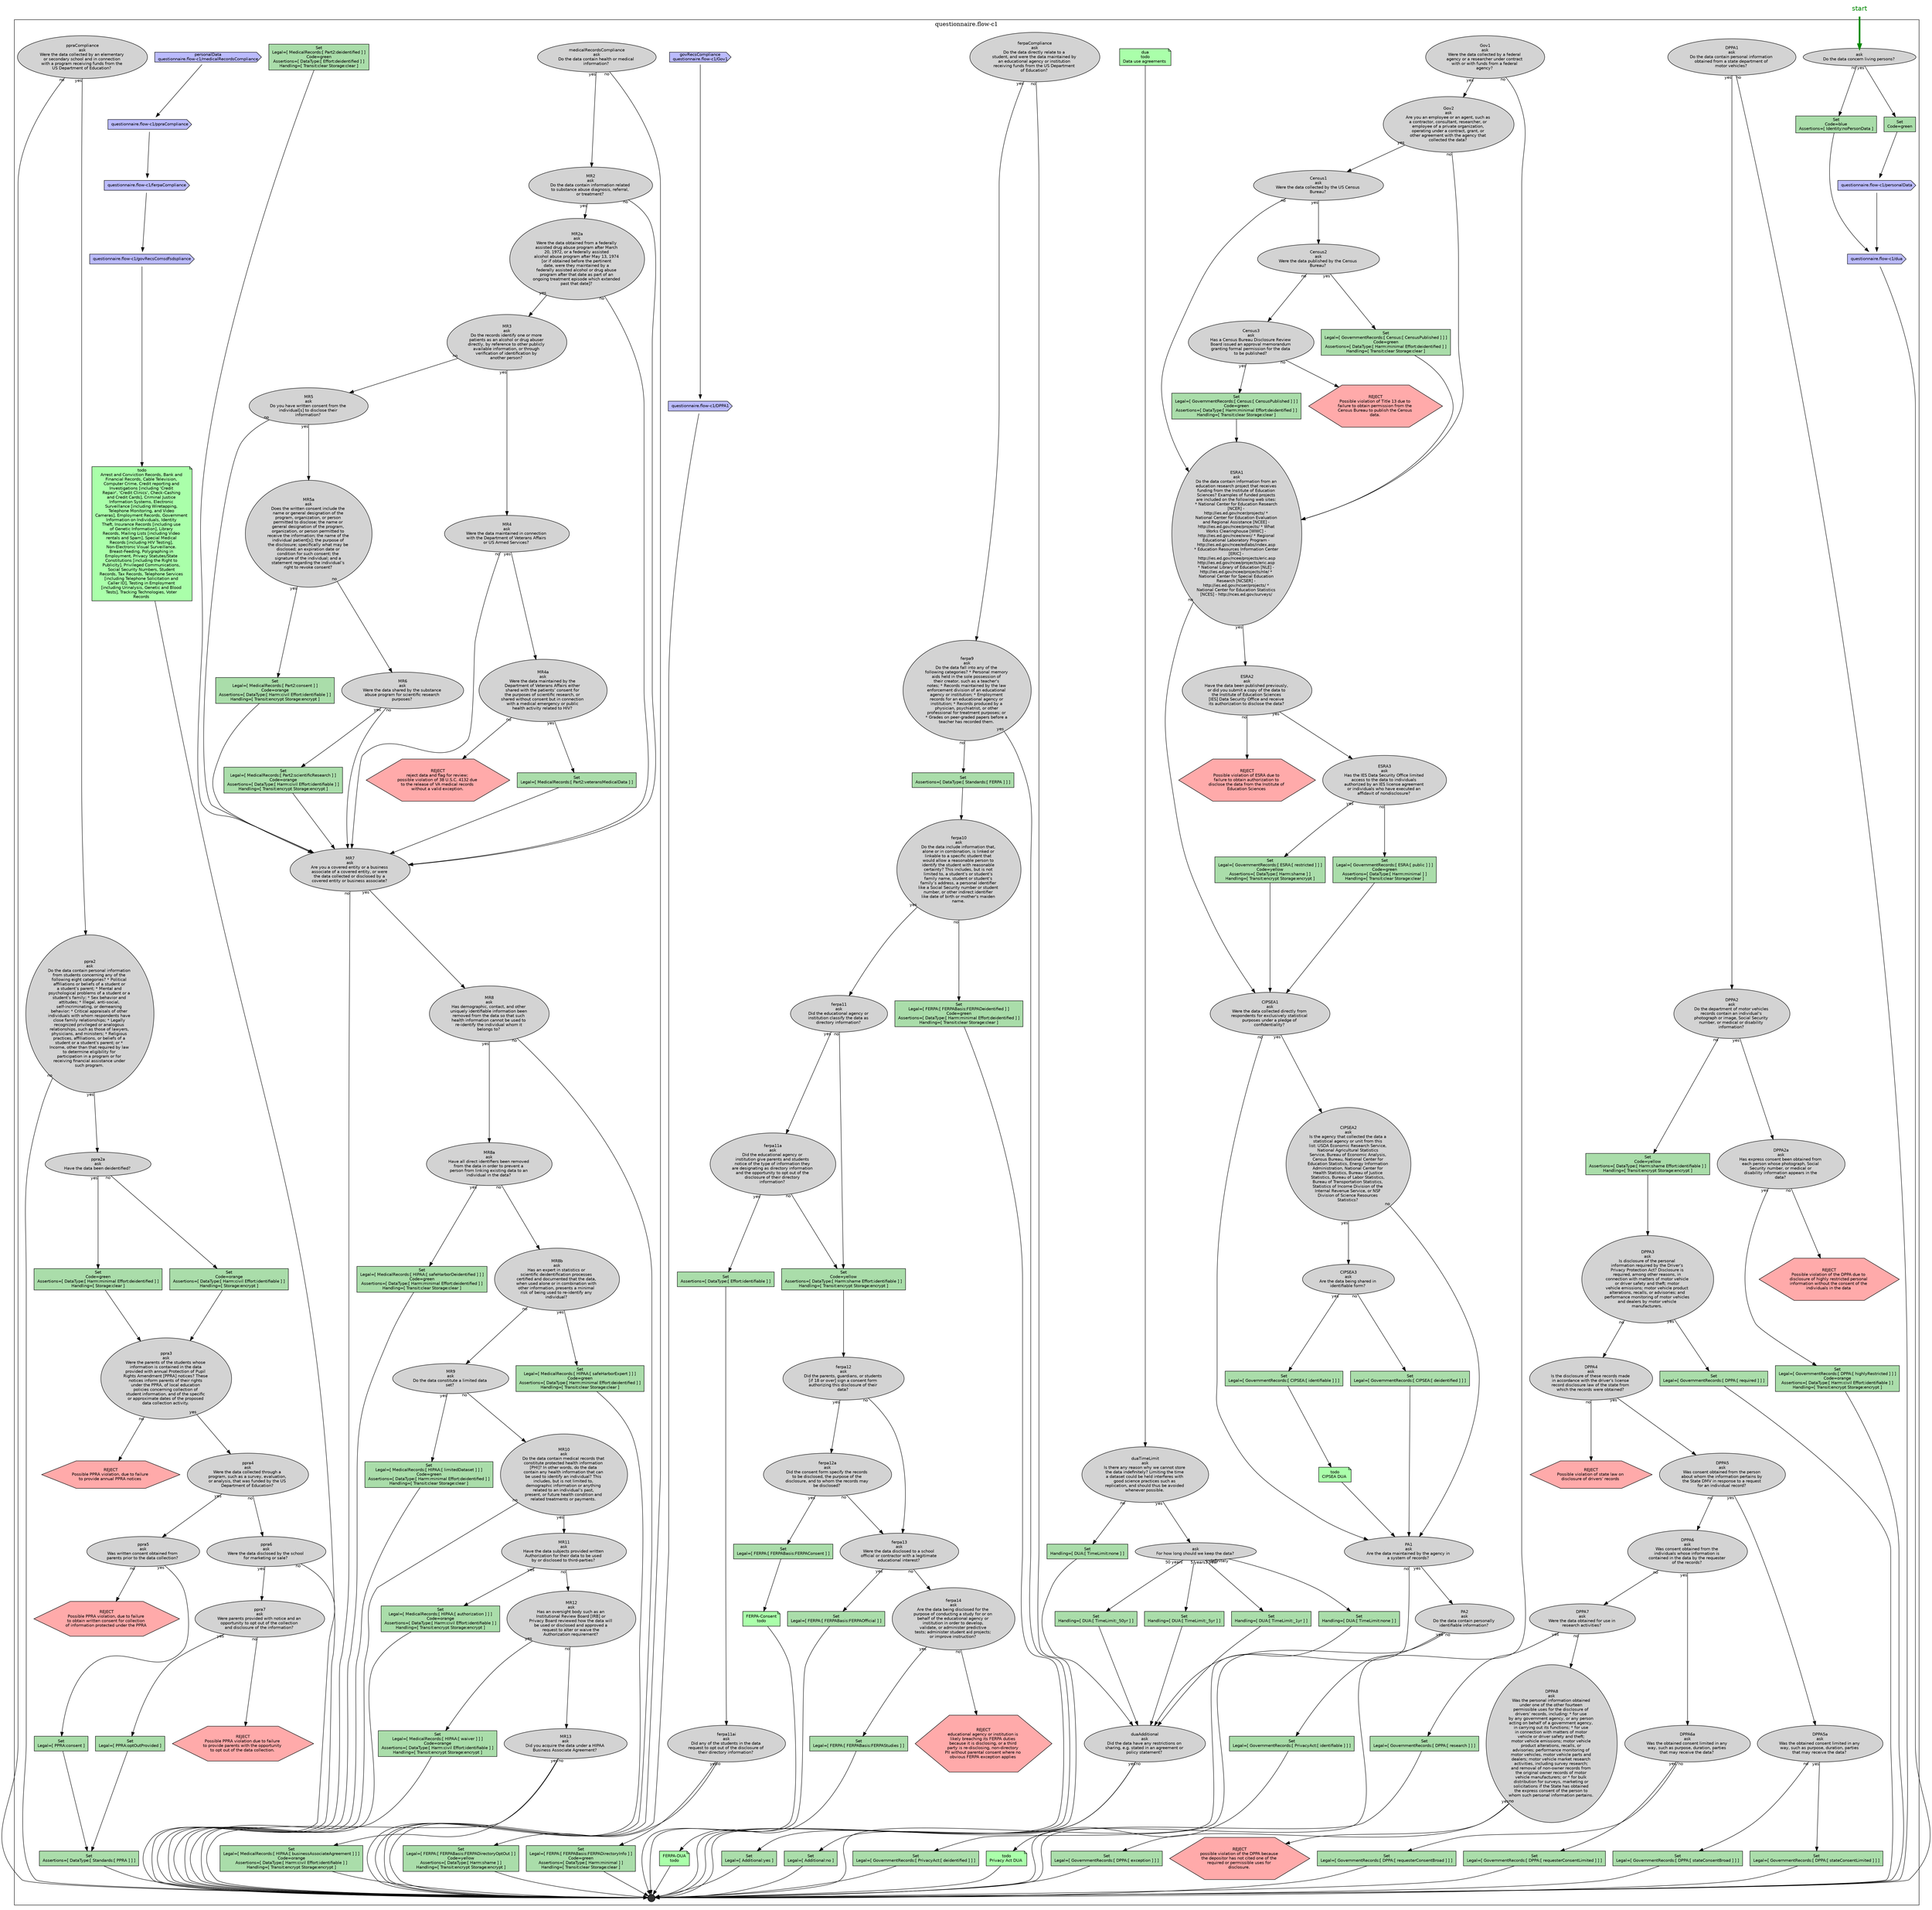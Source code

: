 digraph ChartSet {
edge [fontname="Helvetica" fontsize="10"]
node [fillcolor="lightgray" style="filled" fontname="Helvetica" fontsize="10"]
start[ fillcolor="transparent" shape="none" fontcolor="#008800" fontsize="16" ]
subgraph cluster_questionnaire_flow_c1 {
label="questionnaire.flow-c1"
questionnaire_flow_c1_HSH__DLR_1[ shape="oval" label="ask\nDo the data concern living persons? " ]
questionnaire_flow_c1_HSH__DLR_10[ fillcolor="#BBBBFF" shape="cds" label="questionnaire.flow-c1/ppraCompliance" ]
questionnaire_flow_c1_HSH__DLR_104[ fillcolor="#AADDAA" shape="rect" label="Set\nLegal=[ PPRA:consent ]\n" ]
questionnaire_flow_c1_HSH__DLR_106[ fillcolor="#FFAAAA" shape="hexagon" label="REJECT\nPossible PPRA violation, due to failure \nto obtain written consent for collection \nof information protected under the PPRA " ]
questionnaire_flow_c1_HSH__DLR_11[ fillcolor="#BBBBFF" shape="cds" label="questionnaire.flow-c1/ferpaCompliance" ]
questionnaire_flow_c1_HSH__DLR_113[ fillcolor="#AADDAA" shape="rect" label="Set\nLegal=[ PPRA:optOutProvided ]\n" ]
questionnaire_flow_c1_HSH__DLR_115[ fillcolor="#FFAAAA" shape="hexagon" label="REJECT\nPossible PPRA violation due to failure \nto provide parents with the opportunity \nto opt out of the data collection. " ]
questionnaire_flow_c1_HSH__DLR_116[ fillcolor="#AADDAA" shape="rect" label="Set\nAssertions=[ DataType:[ Standards:[ PPRA ] ] ]\n" ]
questionnaire_flow_c1_HSH__DLR_12[ fillcolor="#BBBBFF" shape="cds" label="questionnaire.flow-c1/govRecsComsdfsdspliance" ]
questionnaire_flow_c1_HSH__DLR_126[ fillcolor="#AADDAA" shape="rect" label="Set\nAssertions=[ DataType:[ Standards:[ FERPA ] ] ]\n" ]
questionnaire_flow_c1_HSH__DLR_129[ fillcolor="#AADDAA" shape="rect" label="Set\nLegal=[ FERPA:[ FERPABasis:FERPADeidentified ] ]\nCode=green\nAssertions=[ DataType:[ Harm:minimal Effort:deidentified ] ]\nHandling=[ Transit:clear Storage:clear ]\n" ]
questionnaire_flow_c1_HSH__DLR_13[ fillcolor="#AAFFAA" shape="note" label="todo\nArrest and Conviction Records, Bank and \nFinancial Records, Cable Television, \nComputer Crime, Credit reporting and \nInvestigations [including 'Credit \nRepair', 'Credit Clinics', Check-Cashing \nand Credit Cards], Criminal Justice \nInformation Systems, Electronic \nSurveillance [including Wiretapping, \nTelephone Monitoring, and Video \nCameras], Employment Records, Government \nInformation on Individuals, Identity \nTheft, Insurance Records [including use \nof Genetic Information], Library \nRecords, Mailing Lists [including Video \nrentals and Spam], Special Medical \nRecords [including HIV Testing], \nNon-Electronic Visual Surveillance. \nBreast-Feeding, Polygraphing in \nEmployment, Privacy Statutes/State \nConstitutions [including the Right to \nPublicity], Privileged Communications, \nSocial Security Numbers, Student \nRecords, Tax Records, Telephone Services \n[including Telephone Solicitation and \nCaller ID], Testing in Employment \n[including Urinalysis, Genetic and Blood \nTests], Tracking Technologies, Voter \nRecords " ]
questionnaire_flow_c1_HSH__DLR_135[ fillcolor="#AADDAA" shape="rect" label="Set\nAssertions=[ DataType:[ Effort:identifiable ] ]\n" ]
questionnaire_flow_c1_HSH__DLR_138[ fillcolor="#AADDAA" shape="rect" label="Set\nLegal=[ FERPA:[ FERPABasis:FERPADirectoryOptOut ] ]\nCode=yellow\nAssertions=[ DataType:[ Harm:shame ] ]\nHandling=[ Transit:encrypt Storage:encrypt ]\n" ]
questionnaire_flow_c1_HSH__DLR_140[ fillcolor="#AADDAA" shape="rect" label="Set\nLegal=[ FERPA:[ FERPABasis:FERPADirectoryInfo ] ]\nCode=green\nAssertions=[ DataType:[ Harm:minimal ] ]\nHandling=[ Transit:clear Storage:clear ]\n" ]
questionnaire_flow_c1_HSH__DLR_143[ fillcolor="#AADDAA" shape="rect" label="Set\nCode=yellow\nAssertions=[ DataType:[ Harm:shame Effort:identifiable ] ]\nHandling=[ Transit:encrypt Storage:encrypt ]\n" ]
questionnaire_flow_c1_HSH__DLR_148[ fillcolor="#AADDAA" shape="rect" label="Set\nLegal=[ FERPA:[ FERPABasis:FERPAConsent ] ]\n" ]
questionnaire_flow_c1_HSH__DLR_152[ fillcolor="#AADDAA" shape="rect" label="Set\nLegal=[ FERPA:[ FERPABasis:FERPAOfficial ] ]\n" ]
questionnaire_flow_c1_HSH__DLR_158[ fillcolor="#AADDAA" shape="rect" label="Set\nLegal=[ FERPA:[ FERPABasis:FERPAStudies ] ]\n" ]
questionnaire_flow_c1_HSH__DLR_160[ fillcolor="#FFAAAA" shape="hexagon" label="REJECT\neducational agency or institution is \nlikely breaching its FERPA duties \nbecause it is disclosing, or a third \nparty is re-disclosing, non-directory \nPII without parental consent where no \nobvious FERPA exception applies " ]
questionnaire_flow_c1_HSH__DLR_162[ fillcolor="#BBBBFF" shape="cds" label="questionnaire.flow-c1/DPPA1" ]
questionnaire_flow_c1_HSH__DLR_172[ fillcolor="#AADDAA" shape="rect" label="Set\nLegal=[ GovernmentRecords:[ Census:[ CensusPublished ] ] ]\nCode=green\nAssertions=[ DataType:[ Harm:minimal Effort:deidentified ] ]\nHandling=[ Transit:clear Storage:clear ]\n" ]
questionnaire_flow_c1_HSH__DLR_176[ fillcolor="#AADDAA" shape="rect" label="Set\nLegal=[ GovernmentRecords:[ Census:[ CensusPublished ] ] ]\nCode=green\nAssertions=[ DataType:[ Harm:minimal Effort:deidentified ] ]\nHandling=[ Transit:clear Storage:clear ]\n" ]
questionnaire_flow_c1_HSH__DLR_178[ fillcolor="#FFAAAA" shape="hexagon" label="REJECT\nPossible violation of Title 13 due to \nfailure to obtain permission from the \nCensus Bureau to publish the Census \ndata. " ]
questionnaire_flow_c1_HSH__DLR_183[ fillcolor="#FFAAAA" shape="hexagon" label="REJECT\nPossible violation of ESRA due to \nfailure to obtain authorization to \ndisclose the data from the Institute of \nEducation Sciences " ]
questionnaire_flow_c1_HSH__DLR_187[ fillcolor="#AADDAA" shape="rect" label="Set\nLegal=[ GovernmentRecords:[ ESRA:[ restricted ] ] ]\nCode=yellow\nAssertions=[ DataType:[ Harm:shame ] ]\nHandling=[ Transit:encrypt Storage:encrypt ]\n" ]
questionnaire_flow_c1_HSH__DLR_189[ fillcolor="#AADDAA" shape="rect" label="Set\nLegal=[ GovernmentRecords:[ ESRA:[ public ] ] ]\nCode=green\nAssertions=[ DataType:[ Harm:minimal ] ]\nHandling=[ Transit:clear Storage:clear ]\n" ]
questionnaire_flow_c1_HSH__DLR_196[ fillcolor="#AADDAA" shape="rect" label="Set\nLegal=[ GovernmentRecords:[ CIPSEA:[ deidentified ] ] ]\n" ]
questionnaire_flow_c1_HSH__DLR_198[ fillcolor="#AADDAA" shape="rect" label="Set\nLegal=[ GovernmentRecords:[ CIPSEA:[ identifiable ] ] ]\n" ]
questionnaire_flow_c1_HSH__DLR_199[ fillcolor="#AAFFAA" shape="note" label="todo\nCIPSEA DUA " ]
questionnaire_flow_c1_HSH__DLR_205[ fillcolor="#AADDAA" shape="rect" label="Set\nLegal=[ GovernmentRecords:[ PrivacyAct:[ identifiable ] ] ]\n" ]
questionnaire_flow_c1_HSH__DLR_206[ fillcolor="#AAFFAA" shape="note" label="todo\nPrivacy Act DUA " ]
questionnaire_flow_c1_HSH__DLR_208[ fillcolor="#AADDAA" shape="rect" label="Set\nLegal=[ GovernmentRecords:[ PrivacyAct:[ deidentified ] ] ]\n" ]
questionnaire_flow_c1_HSH__DLR_219[ fillcolor="#AADDAA" shape="rect" label="Set\nLegal=[ GovernmentRecords:[ DPPA:[ highlyRestricted ] ] ]\nCode=orange\nAssertions=[ DataType:[ Harm:civil Effort:identifiable ] ]\nHandling=[ Transit:encrypt Storage:encrypt ]\n" ]
questionnaire_flow_c1_HSH__DLR_221[ fillcolor="#FFAAAA" shape="hexagon" label="REJECT\nPossible violation of the DPPA due to \ndisclosure of highly restricted personal \ninformation without the consent of the \nindividuals in the data " ]
questionnaire_flow_c1_HSH__DLR_223[ fillcolor="#AADDAA" shape="rect" label="Set\nCode=yellow\nAssertions=[ DataType:[ Harm:shame Effort:identifiable ] ]\nHandling=[ Transit:encrypt Storage:encrypt ]\n" ]
questionnaire_flow_c1_HSH__DLR_226[ fillcolor="#AADDAA" shape="rect" label="Set\nLegal=[ GovernmentRecords:[ DPPA:[ required ] ] ]\n" ]
questionnaire_flow_c1_HSH__DLR_23[ fillcolor="#AADDAA" shape="rect" label="Set\nLegal=[ MedicalRecords:[ Part2:deidentified ] ]\nCode=green\nAssertions=[ DataType:[ Effort:deidentified ] ]\nHandling=[ Transit:clear Storage:clear ]\n" ]
questionnaire_flow_c1_HSH__DLR_230[ fillcolor="#FFAAAA" shape="hexagon" label="REJECT\nPossible violation of state law on \ndisclosure of drivers’ records " ]
questionnaire_flow_c1_HSH__DLR_235[ fillcolor="#AADDAA" shape="rect" label="Set\nLegal=[ GovernmentRecords:[ DPPA:[ stateConsentLimited ] ] ]\n" ]
questionnaire_flow_c1_HSH__DLR_237[ fillcolor="#AADDAA" shape="rect" label="Set\nLegal=[ GovernmentRecords:[ DPPA:[ stateConsentBroad ] ] ]\n" ]
questionnaire_flow_c1_HSH__DLR_243[ fillcolor="#AADDAA" shape="rect" label="Set\nLegal=[ GovernmentRecords:[ DPPA:[ requesterConsentLimited ] ] ]\n" ]
questionnaire_flow_c1_HSH__DLR_245[ fillcolor="#AADDAA" shape="rect" label="Set\nLegal=[ GovernmentRecords:[ DPPA:[ requesterConsentBroad ] ] ]\n" ]
questionnaire_flow_c1_HSH__DLR_249[ fillcolor="#AADDAA" shape="rect" label="Set\nLegal=[ GovernmentRecords:[ DPPA:[ research ] ] ]\n" ]
questionnaire_flow_c1_HSH__DLR_253[ fillcolor="#AADDAA" shape="rect" label="Set\nLegal=[ GovernmentRecords:[ DPPA:[ exception ] ] ]\n" ]
questionnaire_flow_c1_HSH__DLR_255[ fillcolor="#FFAAAA" shape="hexagon" label="REJECT\npossible violation of the DPPA because \nthe depositor has not cited one of the \nrequired or permissible uses for \ndisclosure. " ]
questionnaire_flow_c1_HSH__DLR_260[ fillcolor="#AADDAA" shape="rect" label="Set\nHandling=[ DUA:[ TimeLimit:none ] ]\n" ]
questionnaire_flow_c1_HSH__DLR_262[ shape="oval" label="ask\nFor how long should we keep the data? " ]
questionnaire_flow_c1_HSH__DLR_265[ fillcolor="#AADDAA" shape="rect" label="Set\nHandling=[ DUA:[ TimeLimit:none ] ]\n" ]
questionnaire_flow_c1_HSH__DLR_267[ fillcolor="#AADDAA" shape="rect" label="Set\nHandling=[ DUA:[ TimeLimit:_50yr ] ]\n" ]
questionnaire_flow_c1_HSH__DLR_269[ fillcolor="#AADDAA" shape="rect" label="Set\nHandling=[ DUA:[ TimeLimit:_5yr ] ]\n" ]
questionnaire_flow_c1_HSH__DLR_271[ fillcolor="#AADDAA" shape="rect" label="Set\nHandling=[ DUA:[ TimeLimit:_1yr ] ]\n" ]
questionnaire_flow_c1_HSH__DLR_274[ fillcolor="#AADDAA" shape="rect" label="Set\nLegal=[ Additional:yes ]\n" ]
questionnaire_flow_c1_HSH__DLR_276[ fillcolor="#AADDAA" shape="rect" label="Set\nLegal=[ Additional:no ]\n" ]
questionnaire_flow_c1_HSH__DLR_29[ fillcolor="#FFAAAA" shape="hexagon" label="REJECT\nreject data and flag for review; \npossible violation of 38 U.S.C. 4132 due \nto the release of VA medical records \nwithout a valid exception. " ]
questionnaire_flow_c1_HSH__DLR_31[ fillcolor="#AADDAA" shape="rect" label="Set\nLegal=[ MedicalRecords:[ Part2:veteransMedicalData ] ]\n" ]
questionnaire_flow_c1_HSH__DLR_37[ fillcolor="#AADDAA" shape="rect" label="Set\nLegal=[ MedicalRecords:[ Part2:consent ] ]\nCode=orange\nAssertions=[ DataType:[ Harm:civil Effort:identifiable ] ]\nHandling=[ Transit:encrypt Storage:encrypt ]\n" ]
questionnaire_flow_c1_HSH__DLR_4[ fillcolor="#AADDAA" shape="rect" label="Set\nCode=green\n" ]
questionnaire_flow_c1_HSH__DLR_41[ fillcolor="#AADDAA" shape="rect" label="Set\nLegal=[ MedicalRecords:[ Part2:scientificResearch ] ]\nCode=orange\nAssertions=[ DataType:[ Harm:civil Effort:identifiable ] ]\nHandling=[ Transit:encrypt Storage:encrypt ]\n" ]
questionnaire_flow_c1_HSH__DLR_5[ fillcolor="#BBBBFF" shape="cds" label="questionnaire.flow-c1/personalData" ]
questionnaire_flow_c1_HSH__DLR_50[ fillcolor="#AADDAA" shape="rect" label="Set\nLegal=[ MedicalRecords:[ HIPAA:[ safeHarborDeidentified ] ] ]\nCode=green\nAssertions=[ DataType:[ Harm:minimal Effort:deidentified ] ]\nHandling=[ Transit:clear Storage:clear ]\n" ]
questionnaire_flow_c1_HSH__DLR_54[ fillcolor="#AADDAA" shape="rect" label="Set\nLegal=[ MedicalRecords:[ HIPAA:[ safeHarborExpert ] ] ]\nCode=green\nAssertions=[ DataType:[ Harm:minimal Effort:deidentified ] ]\nHandling=[ Transit:clear Storage:clear ]\n" ]
questionnaire_flow_c1_HSH__DLR_58[ fillcolor="#AADDAA" shape="rect" label="Set\nLegal=[ MedicalRecords:[ HIPAA:[ limitedDataset ] ] ]\nCode=green\nAssertions=[ DataType:[ Harm:minimal Effort:deidentified ] ]\nHandling=[ Transit:clear Storage:clear ]\n" ]
questionnaire_flow_c1_HSH__DLR_65[ fillcolor="#AADDAA" shape="rect" label="Set\nLegal=[ MedicalRecords:[ HIPAA:[ authorization ] ] ]\nCode=orange\nAssertions=[ DataType:[ Harm:civil Effort:identifiable ] ]\nHandling=[ Transit:encrypt Storage:encrypt ]\n" ]
questionnaire_flow_c1_HSH__DLR_69[ fillcolor="#AADDAA" shape="rect" label="Set\nLegal=[ MedicalRecords:[ HIPAA:[ waiver ] ] ]\nCode=orange\nAssertions=[ DataType:[ Harm:civil Effort:identifiable ] ]\nHandling=[ Transit:encrypt Storage:encrypt ]\n" ]
questionnaire_flow_c1_HSH__DLR_7[ fillcolor="#AADDAA" shape="rect" label="Set\nCode=blue\nAssertions=[ Identity:noPersonData ]\n" ]
questionnaire_flow_c1_HSH__DLR_73[ fillcolor="#AADDAA" shape="rect" label="Set\nLegal=[ MedicalRecords:[ HIPAA:[ businessAssociateAgreement ] ] ]\nCode=orange\nAssertions=[ DataType:[ Harm:civil Effort:identifiable ] ]\nHandling=[ Transit:encrypt Storage:encrypt ]\n" ]
questionnaire_flow_c1_HSH__DLR_8[ fillcolor="#BBBBFF" shape="cds" label="questionnaire.flow-c1/dua" ]
questionnaire_flow_c1_HSH__DLR_94[ fillcolor="#AADDAA" shape="rect" label="Set\nCode=green\nAssertions=[ DataType:[ Harm:minimal Effort:deidentified ] ]\nHandling=[ Storage:clear ]\n" ]
questionnaire_flow_c1_HSH__DLR_96[ fillcolor="#AADDAA" shape="rect" label="Set\nCode=orange\nAssertions=[ DataType:[ Harm:civil Effort:identifiable ] ]\nHandling=[ Storage:encrypt ]\n" ]
questionnaire_flow_c1_HSH__DLR_99[ fillcolor="#FFAAAA" shape="hexagon" label="REJECT\nPossible PPRA violation, due to failure \nto provide annual PPRA notices " ]
questionnaire_flow_c1_HSH_CIPSEA1[ shape="oval" label="CIPSEA1\nask\nWere the data collected directly from \nrespondents for exclusively statistical \npurposes under a pledge of \nconfidentiality? " ]
questionnaire_flow_c1_HSH_CIPSEA2[ shape="oval" label="CIPSEA2\nask\nIs the agency that collected the data a \nstatistical agency or unit from this \nlist: USDA Economic Research Service, \nNational Agricultural Statistics \nService, Bureau of Economic Analysis, \nCensus Bureau, National Center for \nEducation Statistics, Energy Information \nAdministration, National Center for \nHealth Statistics, Bureau of Justice \nStatistics, Bureau of Labor Statistics, \nBureau of Transportation Statistics, \nStatistics of Income Division of the \nInternal Revenue Service, or NSF \nDivision of Science Resources \nStatistics? " ]
questionnaire_flow_c1_HSH_CIPSEA3[ shape="oval" label="CIPSEA3\nask\nAre the data being shared in \nidentifiable form? " ]
questionnaire_flow_c1_HSH_Census1[ shape="oval" label="Census1\nask\nWere the data collected by the US Census \nBureau? " ]
questionnaire_flow_c1_HSH_Census2[ shape="oval" label="Census2\nask\nWere the data published by the Census \nBureau? " ]
questionnaire_flow_c1_HSH_Census3[ shape="oval" label="Census3\nask\nHas a Census Bureau Disclosure Review \nBoard issued an approval memorandum \ngranting formal permission for the data \nto be published? " ]
questionnaire_flow_c1_HSH_DPPA1[ shape="oval" label="DPPA1\nask\nDo the data contain personal information \nobtained from a state department of \nmotor vehicles? " ]
questionnaire_flow_c1_HSH_DPPA2[ shape="oval" label="DPPA2\nask\nDo the department of motor vehicles \nrecords contain an individual's \nphotograph or image, Social Security \nnumber, or medical or disability \ninformation? " ]
questionnaire_flow_c1_HSH_DPPA2a[ shape="oval" label="DPPA2a\nask\nHas express consent been obtained from \neach person whose photograph, Social \nSecurity number, or medical or \ndisability information appears in the \ndata? " ]
questionnaire_flow_c1_HSH_DPPA3[ shape="oval" label="DPPA3\nask\nIs disclosure of the personal \ninformation required by the Driver’s \nPrivacy Protection Act? Disclosure is \nrequired, among other reasons, in \nconnection with matters of motor vehicle \nor driver safety and theft; motor \nvehicle emissions; motor vehicle product \nalterations, recalls, or advisories; and \nperformance monitoring of motor vehicles \nand dealers by motor vehicle \nmanufacturers. " ]
questionnaire_flow_c1_HSH_DPPA4[ shape="oval" label="DPPA4\nask\nIs the disclosure of these records made \nin accordance with the driver’s license \nrecord disclosure law of the state from \nwhich the records were obtained? " ]
questionnaire_flow_c1_HSH_DPPA5[ shape="oval" label="DPPA5\nask\nWas consent obtained from the person \nabout whom the information pertains by \nthe State DMV in response to a request \nfor an individual record? " ]
questionnaire_flow_c1_HSH_DPPA5a[ shape="oval" label="DPPA5a\nask\nWas the obtained consent limited in any \nway, such as purpose, duration, parties \nthat may receive the data? " ]
questionnaire_flow_c1_HSH_DPPA6[ shape="oval" label="DPPA6\nask\nWas consent obtained from the \nindividuals whose information is \ncontained in the data by the requester \nof the records? " ]
questionnaire_flow_c1_HSH_DPPA6a[ shape="oval" label="DPPA6a\nask\nWas the obtained consent limited in any \nway, such as purpose, duration, parties \nthat may receive the data? " ]
questionnaire_flow_c1_HSH_DPPA7[ shape="oval" label="DPPA7\nask\nWere the data obtained for use in \nresearch activities? " ]
questionnaire_flow_c1_HSH_DPPA8[ shape="oval" label="DPPA8\nask\nWas the personal information obtained \nunder one of the other fourteen \npermissible uses for the disclosure of \ndrivers’ records, including: * for use \nby any government agency, or any person \nacting on behalf of a government agency, \nin carrying out its functions; * for use \nin connection with matters of motor \nvehicle or driver safety and theft; \nmotor vehicle emissions; motor vehicle \nproduct alterations, recalls, or \nadvisories; performance monitoring of \nmotor vehicles, motor vehicle parts and \ndealers; motor vehicle market research \nactivities, including survey research; \nand removal of non-owner records from \nthe original owner records of motor \nvehicle manufacturers; or * for bulk \ndistribution for surveys, marketing or \nsolicitations if the State has obtained \nthe express consent of the person to \nwhom such personal information pertains. " ]
questionnaire_flow_c1_HSH_ESRA1[ shape="oval" label="ESRA1\nask\nDo the data contain information from an \neducation research project that receives \nfunding from the Institute of Education \nSciences? Examples of funded projects \nare included on the following web sites: \n* National Center for Education Research \n[NCER] - \nhttp://ies.ed.gov/ncer/projects/ * \nNational Center for Education Evaluation \nand Regional Assistance [NCEE] - \nhttp://ies.ed.gov/ncee/projects/ * What \nWorks Clearinghouse [WWC] - \nhttp://ies.ed.gov/ncee/wwc/ * Regional \nEducational Laboratory Program - \nhttp://ies.ed.gov/ncee/edlabs/index.asp \n* Education Resources Information Center \n[ERIC] - \nhttp://ies.ed.gov/ncee/projects/eric.asp\nhttp://ies.ed.gov/ncee/projects/eric.asp \n* National Library of Education [NLE] - \nhttp://ies.ed.gov/ncee/projects/nle/ * \nNational Center for Special Education \nResearch [NCSER] - \nhttp://ies.ed.gov/ncser/projects/ * \nNational Center for Education Statistics \n[NCES] - http://nces.ed.gov/surveys/ " ]
questionnaire_flow_c1_HSH_ESRA2[ shape="oval" label="ESRA2\nask\nHave the data been published previously, \nor did you submit a copy of the data to \nthe Institute of Education Sciences \n[IES] Data Security Office and receive \nits authorization to disclose the data? " ]
questionnaire_flow_c1_HSH_ESRA3[ shape="oval" label="ESRA3\nask\nHas the IES Data Security Office limited \naccess to the data to individuals \nauthorized by an IES license agreement \nor individuals who have executed an \naffidavit of nondisclosure? " ]
questionnaire_flow_c1_HSH_FERPA_Consent[ fillcolor="#AAFFAA" shape="note" label="FERPA-Consent\ntodo\n" ]
questionnaire_flow_c1_HSH_FERPA_DUA[ fillcolor="#AAFFAA" shape="note" label="FERPA-DUA\ntodo\n" ]
questionnaire_flow_c1_HSH_Gov1[ shape="oval" label="Gov1\nask\nWere the data collected by a federal \nagency or a researcher under contract \nwith or with funds from a federal \nagency? " ]
questionnaire_flow_c1_HSH_Gov2[ shape="oval" label="Gov2\nask\nAre you an employee or an agent, such as \na contractor, consultant, researcher, or \nemployee of a private organization, \noperating under a contract, grant, or \nother agreement with the agency that \ncollected the data? " ]
questionnaire_flow_c1_HSH_MR10[ shape="oval" label="MR10\nask\nDo the data contain medical records that \nconstitute protected health information \n[PHI]? In other words, do the data \ncontain any health information that can \nbe used to identify an individual? This \nincludes, but is not limited to, \ndemographic information or anything \nrelated to an individual’s past, \npresent, or future health condition and \nrelated treatments or payments. " ]
questionnaire_flow_c1_HSH_MR11[ shape="oval" label="MR11\nask\nHave the data subjects provided written \nAuthorization for their data to be used \nby or disclosed to third-parties? " ]
questionnaire_flow_c1_HSH_MR12[ shape="oval" label="MR12\nask\nHas an oversight body such as an \nInstitutional Review Board [IRB] or \nPrivacy Board reviewed how the data will \nbe used or disclosed and approved a \nrequest to alter or waive the \nAuthorization requirement? " ]
questionnaire_flow_c1_HSH_MR13[ shape="oval" label="MR13\nask\nDid you acquire the data under a HIPAA \nBusiness Associate Agreement? " ]
questionnaire_flow_c1_HSH_MR2[ shape="oval" label="MR2\nask\nDo the data contain information related \nto substance abuse diagnosis, referral, \nor treatment? " ]
questionnaire_flow_c1_HSH_MR2a[ shape="oval" label="MR2a\nask\nWere the data obtained from a federally \nassisted drug abuse program after March \n20, 1972, or a federally assisted \nalcohol abuse program after May 13, 1974 \n[or if obtained before the pertinent \ndate, were they maintained by a \nfederally assisted alcohol or drug abuse \nprogram after that date as part of an \nongoing treatment episode which extended \npast that date]? " ]
questionnaire_flow_c1_HSH_MR3[ shape="oval" label="MR3\nask\nDo the records identify one or more \npatients as an alcohol or drug abuser \ndirectly, by reference to other publicly \navailable information, or through \nverification of identification by \nanother person? " ]
questionnaire_flow_c1_HSH_MR4[ shape="oval" label="MR4\nask\nWere the data maintained in connection \nwith the Department of Veterans Affairs \nor US Armed Services? " ]
questionnaire_flow_c1_HSH_MR4a[ shape="oval" label="MR4a\nask\nWere the data maintained by the \nDepartment of Veterans Affairs either \nshared with the patients’ consent for \nthe purposes of scientific research, or \nshared without consent but in connection \nwith a medical emergency or public \nhealth activity related to HIV? " ]
questionnaire_flow_c1_HSH_MR5[ shape="oval" label="MR5\nask\nDo you have written consent from the \nindividual[s] to disclose their \ninformation? " ]
questionnaire_flow_c1_HSH_MR5a[ shape="oval" label="MR5a\nask\nDoes the written consent include the \nname or general designation of the \nprogram, organization, or person \npermitted to disclose; the name or \ngeneral designation of the program, \norganization, or person permitted to \nreceive the information; the name of the \nindividual patient[s]; the purpose of \nthe disclosure; specifically what may be \ndisclosed; an expiration date or \ncondition for such consent; the \nsignature of the individual; and a \nstatement regarding the individual’s \nright to revoke consent? " ]
questionnaire_flow_c1_HSH_MR6[ shape="oval" label="MR6\nask\nWere the data shared by the substance \nabuse program for scientific research \npurposes? " ]
questionnaire_flow_c1_HSH_MR7[ shape="oval" label="MR7\nask\nAre you a covered entity or a business \nassociate of a covered entity, or were \nthe data collected or disclosed by a \ncovered entity or business associate? " ]
questionnaire_flow_c1_HSH_MR8[ shape="oval" label="MR8\nask\nHas demographic, contact, and other \nuniquely identifiable information been \nremoved from the data so that such \nhealth information cannot be used to \nre-identify the individual whom it \nbelongs to? " ]
questionnaire_flow_c1_HSH_MR8a[ shape="oval" label="MR8a\nask\nHave all direct identifiers been removed \nfrom the data in order to prevent a \nperson from linking existing data to an \nindividual in the data? " ]
questionnaire_flow_c1_HSH_MR8b[ shape="oval" label="MR8b\nask\nHas an expert in statistics or \nscientific deidentification processes \ncertified and documented that the data, \nwhen used alone or in combination with \nother information, presents a minimal \nrisk of being used to re-identify any \nindividual? " ]
questionnaire_flow_c1_HSH_MR9[ shape="oval" label="MR9\nask\nDo the data constitute a limited data \nset? " ]
questionnaire_flow_c1_HSH_PA1[ shape="oval" label="PA1\nask\nAre the data maintained by the agency in \na system of records? " ]
questionnaire_flow_c1_HSH_PA2[ shape="oval" label="PA2\nask\nDo the data contain personally \nidentifiable information? " ]
questionnaire_flow_c1_HSH_dua[ fillcolor="#AAFFAA" shape="note" label="dua\ntodo\nData use agreements " ]
questionnaire_flow_c1_HSH_duaAdditional[ shape="oval" label="duaAdditional\nask\nDid the data have any restrictions on \nsharing, e.g. stated in an agreement or \npolicy statement? " ]
questionnaire_flow_c1_HSH_duaTimeLimit[ shape="oval" label="duaTimeLimit\nask\nIs there any reason why we cannot store \nthe data indefinitely? Limiting the time \na dataset could be held interferes with \ngood science practices such as \nreplication, and should thus be avoided \nwhenever possible. " ]
questionnaire_flow_c1_HSH_ferpa10[ shape="oval" label="ferpa10\nask\nDo the data include information that, \nalone or in combination, is linked or \nlinkable to a specific student that \nwould allow a reasonable person to \nidentify the student with reasonable \ncertainty? This includes, but is not \nlimited to, a student’s or student’s \nfamily name, student or student’s \nfamily’s address, a personal identifier \nlike a Social Security number or student \nnumber, or other indirect identifier \nlike date of birth or mother’s maiden \nname. " ]
questionnaire_flow_c1_HSH_ferpa11[ shape="oval" label="ferpa11\nask\nDid the educational agency or \ninstitution classify the data as \ndirectory information? " ]
questionnaire_flow_c1_HSH_ferpa11a[ shape="oval" label="ferpa11a\nask\nDid the educational agency or \ninstitution give parents and students \nnotice of the type of information they \nare designating as directory information \nand the opportunity to opt out of the \ndisclosure of their directory \ninformation? " ]
questionnaire_flow_c1_HSH_ferpa11ai[ shape="oval" label="ferpa11ai\nask\nDid any of the students in the data \nrequest to opt out of the disclosure of \ntheir directory information? " ]
questionnaire_flow_c1_HSH_ferpa12[ shape="oval" label="ferpa12\nask\nDid the parents, guardians, or students \n[if 18 or over] sign a consent form \nauthorizing this disclosure of their \ndata? " ]
questionnaire_flow_c1_HSH_ferpa12a[ shape="oval" label="ferpa12a\nask\nDid the consent form specify the records \nto be disclosed, the purpose of the \ndisclosure, and to whom the records may \nbe disclosed? " ]
questionnaire_flow_c1_HSH_ferpa13[ shape="oval" label="ferpa13\nask\nWere the data disclosed to a school \nofficial or contractor with a legitimate \neducational interest? " ]
questionnaire_flow_c1_HSH_ferpa14[ shape="oval" label="ferpa14\nask\nAre the data being disclosed for the \npurpose of conducting a study for or on \nbehalf of the educational agency or \ninstitution in order to develop, \nvalidate, or administer predictive \ntests; administer student aid projects; \nor improve instruction? " ]
questionnaire_flow_c1_HSH_ferpa9[ shape="oval" label="ferpa9\nask\nDo the data fall into any of the \nfollowing categories? * Personal memory \naids held in the sole possession of \ntheir creator, such as a teacher's \nnotes; * Records maintained by the law \nenforcement division of an educational \nagency or institution; * Employment \nrecords for an educational agency or \ninstitution; * Records produced by a \nphysician, psychiatrist, or other \nprofessional for treatment purposes; or \n* Grades on peer-graded papers before a \nteacher has recorded them. " ]
questionnaire_flow_c1_HSH_ferpaCompliance[ shape="oval" label="ferpaCompliance\nask\nDo the data directly relate to a \nstudent, and were the data maintained by \nan educational agency or institution \nreceiving funds from the US Department \nof Education? " ]
questionnaire_flow_c1_HSH_govRecsCompliance[ fillcolor="#BBBBFF" shape="cds" label="govRecsCompliance\nquestionnaire.flow-c1/Gov1" ]
questionnaire_flow_c1_HSH_medicalRecordsCompliance[ shape="oval" label="medicalRecordsCompliance\nask\nDo the data contain health or medical \ninformation? " ]
questionnaire_flow_c1_HSH_personalData[ fillcolor="#BBBBFF" shape="cds" label="personalData\nquestionnaire.flow-c1/medicalRecordsCompliance" ]
questionnaire_flow_c1_HSH_ppra2[ shape="oval" label="ppra2\nask\nDo the data contain personal information \nfrom students concerning any of the \nfollowing eight categories? * Political \naffiliations or beliefs of a student or \na student’s parent; * Mental and \npsychological problems of a student or a \nstudent’s family; * Sex behavior and \nattitudes; * Illegal, anti-social, \nself-incriminating, or demeaning \nbehavior; * Critical appraisals of other \nindividuals with whom respondents have \nclose family relationships; * Legally \nrecognized privileged or analogous \nrelationships, such as those of lawyers, \nphysicians, and ministers; * Religious \npractices, affiliations, or beliefs of a \nstudent or a student’s parent; or * \nIncome, other than that required by law \nto determine eligibility for \nparticipation in a program or for \nreceiving financial assistance under \nsuch program. " ]
questionnaire_flow_c1_HSH_ppra2a[ shape="oval" label="ppra2a\nask\nHave the data been deidentified? " ]
questionnaire_flow_c1_HSH_ppra3[ shape="oval" label="ppra3\nask\nWere the parents of the students whose \ninformation is contained in the data \nprovided with annual Protection of Pupil \nRights Amendment [PPRA] notices? These \nnotices inform parents of their rights \nunder the PPRA, of local education \npolicies concerning collection of \nstudent information, and of the specific \nor approximate dates of the proposed \ndata collection activity. " ]
questionnaire_flow_c1_HSH_ppra4[ shape="oval" label="ppra4\nask\nWere the data collected through a \nprogram, such as a survey, evaluation, \nor analysis, that was funded by the US \nDepartment of Education? " ]
questionnaire_flow_c1_HSH_ppra5[ shape="oval" label="ppra5\nask\nWas written consent obtained from \nparents prior to the data collection? " ]
questionnaire_flow_c1_HSH_ppra6[ shape="oval" label="ppra6\nask\nWere the data disclosed by the school \nfor marketing or sale? " ]
questionnaire_flow_c1_HSH_ppra7[ shape="oval" label="ppra7\nask\nWere parents provided with notice and an \nopportunity to opt out of the collection \nand disclosure of the information? " ]
questionnaire_flow_c1_HSH_ppraCompliance[ shape="oval" label="ppraCompliance\nask\nWere the data collected by an elementary \nor secondary school and in connection \nwith a program receiving funds from the \nUS Department of Education? " ]
questionnaire_flow_c1_HSH_questionnaire_flow_c1_end[ fillcolor="#333333" shape="point" width="0.25" height="0.25" ]
{ rank=same; questionnaire_flow_c1_HSH_Gov1, questionnaire_flow_c1_HSH_medicalRecordsCompliance, questionnaire_flow_c1_HSH__DLR_1, questionnaire_flow_c1_HSH__DLR_23, questionnaire_flow_c1_HSH_dua, questionnaire_flow_c1_HSH_govRecsCompliance, questionnaire_flow_c1_HSH_personalData, questionnaire_flow_c1_HSH_ppraCompliance, questionnaire_flow_c1_HSH_DPPA1, questionnaire_flow_c1_HSH_ferpaCompliance}
}
start -> questionnaire_flow_c1_HSH__DLR_1[ penwidth="4.0" color="#008800" ]questionnaire_flow_c1_HSH__DLR_1 -> questionnaire_flow_c1_HSH__DLR_4[ taillabel="yes" ]
questionnaire_flow_c1_HSH__DLR_1 -> questionnaire_flow_c1_HSH__DLR_7[ taillabel="no" ]
questionnaire_flow_c1_HSH__DLR_10 -> questionnaire_flow_c1_HSH__DLR_11
questionnaire_flow_c1_HSH__DLR_104 -> questionnaire_flow_c1_HSH__DLR_116
questionnaire_flow_c1_HSH__DLR_11 -> questionnaire_flow_c1_HSH__DLR_12
questionnaire_flow_c1_HSH__DLR_113 -> questionnaire_flow_c1_HSH__DLR_116
questionnaire_flow_c1_HSH__DLR_116 -> questionnaire_flow_c1_HSH_questionnaire_flow_c1_end
questionnaire_flow_c1_HSH__DLR_12 -> questionnaire_flow_c1_HSH__DLR_13
questionnaire_flow_c1_HSH__DLR_126 -> questionnaire_flow_c1_HSH_ferpa10
questionnaire_flow_c1_HSH__DLR_129 -> questionnaire_flow_c1_HSH_questionnaire_flow_c1_end
questionnaire_flow_c1_HSH__DLR_13 -> questionnaire_flow_c1_HSH_questionnaire_flow_c1_end
questionnaire_flow_c1_HSH__DLR_135 -> questionnaire_flow_c1_HSH_ferpa11ai
questionnaire_flow_c1_HSH__DLR_138 -> questionnaire_flow_c1_HSH_questionnaire_flow_c1_end
questionnaire_flow_c1_HSH__DLR_140 -> questionnaire_flow_c1_HSH_questionnaire_flow_c1_end
questionnaire_flow_c1_HSH__DLR_143 -> questionnaire_flow_c1_HSH_ferpa12
questionnaire_flow_c1_HSH__DLR_148 -> questionnaire_flow_c1_HSH_FERPA_Consent
questionnaire_flow_c1_HSH__DLR_152 -> questionnaire_flow_c1_HSH_questionnaire_flow_c1_end
questionnaire_flow_c1_HSH__DLR_158 -> questionnaire_flow_c1_HSH_FERPA_DUA
questionnaire_flow_c1_HSH__DLR_162 -> questionnaire_flow_c1_HSH_questionnaire_flow_c1_end
questionnaire_flow_c1_HSH__DLR_172 -> questionnaire_flow_c1_HSH_ESRA1
questionnaire_flow_c1_HSH__DLR_176 -> questionnaire_flow_c1_HSH_ESRA1
questionnaire_flow_c1_HSH__DLR_187 -> questionnaire_flow_c1_HSH_CIPSEA1
questionnaire_flow_c1_HSH__DLR_189 -> questionnaire_flow_c1_HSH_CIPSEA1
questionnaire_flow_c1_HSH__DLR_196 -> questionnaire_flow_c1_HSH_PA1
questionnaire_flow_c1_HSH__DLR_198 -> questionnaire_flow_c1_HSH__DLR_199
questionnaire_flow_c1_HSH__DLR_199 -> questionnaire_flow_c1_HSH_PA1
questionnaire_flow_c1_HSH__DLR_205 -> questionnaire_flow_c1_HSH__DLR_206
questionnaire_flow_c1_HSH__DLR_206 -> questionnaire_flow_c1_HSH_questionnaire_flow_c1_end
questionnaire_flow_c1_HSH__DLR_208 -> questionnaire_flow_c1_HSH_questionnaire_flow_c1_end
questionnaire_flow_c1_HSH__DLR_219 -> questionnaire_flow_c1_HSH_questionnaire_flow_c1_end
questionnaire_flow_c1_HSH__DLR_223 -> questionnaire_flow_c1_HSH_DPPA3
questionnaire_flow_c1_HSH__DLR_226 -> questionnaire_flow_c1_HSH_questionnaire_flow_c1_end
questionnaire_flow_c1_HSH__DLR_23 -> questionnaire_flow_c1_HSH_MR7
questionnaire_flow_c1_HSH__DLR_235 -> questionnaire_flow_c1_HSH_questionnaire_flow_c1_end
questionnaire_flow_c1_HSH__DLR_237 -> questionnaire_flow_c1_HSH_questionnaire_flow_c1_end
questionnaire_flow_c1_HSH__DLR_243 -> questionnaire_flow_c1_HSH_questionnaire_flow_c1_end
questionnaire_flow_c1_HSH__DLR_245 -> questionnaire_flow_c1_HSH_questionnaire_flow_c1_end
questionnaire_flow_c1_HSH__DLR_249 -> questionnaire_flow_c1_HSH_questionnaire_flow_c1_end
questionnaire_flow_c1_HSH__DLR_253 -> questionnaire_flow_c1_HSH_questionnaire_flow_c1_end
questionnaire_flow_c1_HSH__DLR_260 -> questionnaire_flow_c1_HSH_duaAdditional
questionnaire_flow_c1_HSH__DLR_262 -> questionnaire_flow_c1_HSH__DLR_267[ taillabel="50 years" ]
questionnaire_flow_c1_HSH__DLR_262 -> questionnaire_flow_c1_HSH__DLR_265[ taillabel="indefinitely" ]
questionnaire_flow_c1_HSH__DLR_262 -> questionnaire_flow_c1_HSH__DLR_269[ taillabel="5 years" ]
questionnaire_flow_c1_HSH__DLR_262 -> questionnaire_flow_c1_HSH__DLR_271[ taillabel="1 year" ]
questionnaire_flow_c1_HSH__DLR_265 -> questionnaire_flow_c1_HSH_duaAdditional
questionnaire_flow_c1_HSH__DLR_267 -> questionnaire_flow_c1_HSH_duaAdditional
questionnaire_flow_c1_HSH__DLR_269 -> questionnaire_flow_c1_HSH_duaAdditional
questionnaire_flow_c1_HSH__DLR_271 -> questionnaire_flow_c1_HSH_duaAdditional
questionnaire_flow_c1_HSH__DLR_274 -> questionnaire_flow_c1_HSH_questionnaire_flow_c1_end
questionnaire_flow_c1_HSH__DLR_276 -> questionnaire_flow_c1_HSH_questionnaire_flow_c1_end
questionnaire_flow_c1_HSH__DLR_31 -> questionnaire_flow_c1_HSH_MR7
questionnaire_flow_c1_HSH__DLR_37 -> questionnaire_flow_c1_HSH_MR7
questionnaire_flow_c1_HSH__DLR_4 -> questionnaire_flow_c1_HSH__DLR_5
questionnaire_flow_c1_HSH__DLR_41 -> questionnaire_flow_c1_HSH_MR7
questionnaire_flow_c1_HSH__DLR_5 -> questionnaire_flow_c1_HSH__DLR_8
questionnaire_flow_c1_HSH__DLR_50 -> questionnaire_flow_c1_HSH_questionnaire_flow_c1_end
questionnaire_flow_c1_HSH__DLR_54 -> questionnaire_flow_c1_HSH_questionnaire_flow_c1_end
questionnaire_flow_c1_HSH__DLR_58 -> questionnaire_flow_c1_HSH_questionnaire_flow_c1_end
questionnaire_flow_c1_HSH__DLR_65 -> questionnaire_flow_c1_HSH_questionnaire_flow_c1_end
questionnaire_flow_c1_HSH__DLR_69 -> questionnaire_flow_c1_HSH_questionnaire_flow_c1_end
questionnaire_flow_c1_HSH__DLR_7 -> questionnaire_flow_c1_HSH__DLR_8
questionnaire_flow_c1_HSH__DLR_73 -> questionnaire_flow_c1_HSH_questionnaire_flow_c1_end
questionnaire_flow_c1_HSH__DLR_8 -> questionnaire_flow_c1_HSH_questionnaire_flow_c1_end
questionnaire_flow_c1_HSH__DLR_94 -> questionnaire_flow_c1_HSH_ppra3
questionnaire_flow_c1_HSH__DLR_96 -> questionnaire_flow_c1_HSH_ppra3
questionnaire_flow_c1_HSH_CIPSEA1 -> questionnaire_flow_c1_HSH_CIPSEA2[ taillabel="yes" ]
questionnaire_flow_c1_HSH_CIPSEA1 -> questionnaire_flow_c1_HSH_PA1[ taillabel="no" ]
questionnaire_flow_c1_HSH_CIPSEA2 -> questionnaire_flow_c1_HSH_CIPSEA3[ taillabel="yes" ]
questionnaire_flow_c1_HSH_CIPSEA2 -> questionnaire_flow_c1_HSH_PA1[ taillabel="no" ]
questionnaire_flow_c1_HSH_CIPSEA3 -> questionnaire_flow_c1_HSH__DLR_198[ taillabel="yes" ]
questionnaire_flow_c1_HSH_CIPSEA3 -> questionnaire_flow_c1_HSH__DLR_196[ taillabel="no" ]
questionnaire_flow_c1_HSH_Census1 -> questionnaire_flow_c1_HSH_Census2[ taillabel="yes" ]
questionnaire_flow_c1_HSH_Census1 -> questionnaire_flow_c1_HSH_ESRA1[ taillabel="no" ]
questionnaire_flow_c1_HSH_Census2 -> questionnaire_flow_c1_HSH__DLR_172[ taillabel="yes" ]
questionnaire_flow_c1_HSH_Census2 -> questionnaire_flow_c1_HSH_Census3[ taillabel="no" ]
questionnaire_flow_c1_HSH_Census3 -> questionnaire_flow_c1_HSH__DLR_176[ taillabel="yes" ]
questionnaire_flow_c1_HSH_Census3 -> questionnaire_flow_c1_HSH__DLR_178[ taillabel="no" ]
questionnaire_flow_c1_HSH_DPPA1 -> questionnaire_flow_c1_HSH_DPPA2[ taillabel="yes" ]
questionnaire_flow_c1_HSH_DPPA1 -> questionnaire_flow_c1_HSH_questionnaire_flow_c1_end[ taillabel="no" ]
questionnaire_flow_c1_HSH_DPPA2 -> questionnaire_flow_c1_HSH_DPPA2a[ taillabel="yes" ]
questionnaire_flow_c1_HSH_DPPA2 -> questionnaire_flow_c1_HSH__DLR_223[ taillabel="no" ]
questionnaire_flow_c1_HSH_DPPA2a -> questionnaire_flow_c1_HSH__DLR_219[ taillabel="yes" ]
questionnaire_flow_c1_HSH_DPPA2a -> questionnaire_flow_c1_HSH__DLR_221[ taillabel="no" ]
questionnaire_flow_c1_HSH_DPPA3 -> questionnaire_flow_c1_HSH__DLR_226[ taillabel="yes" ]
questionnaire_flow_c1_HSH_DPPA3 -> questionnaire_flow_c1_HSH_DPPA4[ taillabel="no" ]
questionnaire_flow_c1_HSH_DPPA4 -> questionnaire_flow_c1_HSH_DPPA5[ taillabel="yes" ]
questionnaire_flow_c1_HSH_DPPA4 -> questionnaire_flow_c1_HSH__DLR_230[ taillabel="no" ]
questionnaire_flow_c1_HSH_DPPA5 -> questionnaire_flow_c1_HSH_DPPA5a[ taillabel="yes" ]
questionnaire_flow_c1_HSH_DPPA5 -> questionnaire_flow_c1_HSH_DPPA6[ taillabel="no" ]
questionnaire_flow_c1_HSH_DPPA5a -> questionnaire_flow_c1_HSH__DLR_235[ taillabel="yes" ]
questionnaire_flow_c1_HSH_DPPA5a -> questionnaire_flow_c1_HSH__DLR_237[ taillabel="no" ]
questionnaire_flow_c1_HSH_DPPA6 -> questionnaire_flow_c1_HSH_DPPA6a[ taillabel="yes" ]
questionnaire_flow_c1_HSH_DPPA6 -> questionnaire_flow_c1_HSH_DPPA7[ taillabel="no" ]
questionnaire_flow_c1_HSH_DPPA6a -> questionnaire_flow_c1_HSH__DLR_243[ taillabel="yes" ]
questionnaire_flow_c1_HSH_DPPA6a -> questionnaire_flow_c1_HSH__DLR_245[ taillabel="no" ]
questionnaire_flow_c1_HSH_DPPA7 -> questionnaire_flow_c1_HSH__DLR_249[ taillabel="yes" ]
questionnaire_flow_c1_HSH_DPPA7 -> questionnaire_flow_c1_HSH_DPPA8[ taillabel="no" ]
questionnaire_flow_c1_HSH_DPPA8 -> questionnaire_flow_c1_HSH__DLR_253[ taillabel="yes" ]
questionnaire_flow_c1_HSH_DPPA8 -> questionnaire_flow_c1_HSH__DLR_255[ taillabel="no" ]
questionnaire_flow_c1_HSH_ESRA1 -> questionnaire_flow_c1_HSH_ESRA2[ taillabel="yes" ]
questionnaire_flow_c1_HSH_ESRA1 -> questionnaire_flow_c1_HSH_CIPSEA1[ taillabel="no" ]
questionnaire_flow_c1_HSH_ESRA2 -> questionnaire_flow_c1_HSH_ESRA3[ taillabel="yes" ]
questionnaire_flow_c1_HSH_ESRA2 -> questionnaire_flow_c1_HSH__DLR_183[ taillabel="no" ]
questionnaire_flow_c1_HSH_ESRA3 -> questionnaire_flow_c1_HSH__DLR_187[ taillabel="yes" ]
questionnaire_flow_c1_HSH_ESRA3 -> questionnaire_flow_c1_HSH__DLR_189[ taillabel="no" ]
questionnaire_flow_c1_HSH_FERPA_Consent -> questionnaire_flow_c1_HSH_questionnaire_flow_c1_end
questionnaire_flow_c1_HSH_FERPA_DUA -> questionnaire_flow_c1_HSH_questionnaire_flow_c1_end
questionnaire_flow_c1_HSH_Gov1 -> questionnaire_flow_c1_HSH_Gov2[ taillabel="yes" ]
questionnaire_flow_c1_HSH_Gov1 -> questionnaire_flow_c1_HSH_questionnaire_flow_c1_end[ taillabel="no" ]
questionnaire_flow_c1_HSH_Gov2 -> questionnaire_flow_c1_HSH_Census1[ taillabel="yes" ]
questionnaire_flow_c1_HSH_Gov2 -> questionnaire_flow_c1_HSH_ESRA1[ taillabel="no" ]
questionnaire_flow_c1_HSH_MR10 -> questionnaire_flow_c1_HSH_MR11[ taillabel="yes" ]
questionnaire_flow_c1_HSH_MR10 -> questionnaire_flow_c1_HSH_questionnaire_flow_c1_end[ taillabel="no" ]
questionnaire_flow_c1_HSH_MR11 -> questionnaire_flow_c1_HSH__DLR_65[ taillabel="yes" ]
questionnaire_flow_c1_HSH_MR11 -> questionnaire_flow_c1_HSH_MR12[ taillabel="no" ]
questionnaire_flow_c1_HSH_MR12 -> questionnaire_flow_c1_HSH__DLR_69[ taillabel="yes" ]
questionnaire_flow_c1_HSH_MR12 -> questionnaire_flow_c1_HSH_MR13[ taillabel="no" ]
questionnaire_flow_c1_HSH_MR13 -> questionnaire_flow_c1_HSH__DLR_73[ taillabel="yes" ]
questionnaire_flow_c1_HSH_MR13 -> questionnaire_flow_c1_HSH_questionnaire_flow_c1_end[ taillabel="no" ]
questionnaire_flow_c1_HSH_MR2 -> questionnaire_flow_c1_HSH_MR2a[ taillabel="yes" ]
questionnaire_flow_c1_HSH_MR2 -> questionnaire_flow_c1_HSH_MR7[ taillabel="no" ]
questionnaire_flow_c1_HSH_MR2a -> questionnaire_flow_c1_HSH_MR3[ taillabel="yes" ]
questionnaire_flow_c1_HSH_MR2a -> questionnaire_flow_c1_HSH_MR7[ taillabel="no" ]
questionnaire_flow_c1_HSH_MR3 -> questionnaire_flow_c1_HSH_MR4[ taillabel="yes" ]
questionnaire_flow_c1_HSH_MR3 -> questionnaire_flow_c1_HSH_MR5[ taillabel="no" ]
questionnaire_flow_c1_HSH_MR4 -> questionnaire_flow_c1_HSH_MR4a[ taillabel="yes" ]
questionnaire_flow_c1_HSH_MR4 -> questionnaire_flow_c1_HSH_MR7[ taillabel="no" ]
questionnaire_flow_c1_HSH_MR4a -> questionnaire_flow_c1_HSH__DLR_31[ taillabel="yes" ]
questionnaire_flow_c1_HSH_MR4a -> questionnaire_flow_c1_HSH__DLR_29[ taillabel="no" ]
questionnaire_flow_c1_HSH_MR5 -> questionnaire_flow_c1_HSH_MR5a[ taillabel="yes" ]
questionnaire_flow_c1_HSH_MR5 -> questionnaire_flow_c1_HSH_MR7[ taillabel="no" ]
questionnaire_flow_c1_HSH_MR5a -> questionnaire_flow_c1_HSH__DLR_37[ taillabel="yes" ]
questionnaire_flow_c1_HSH_MR5a -> questionnaire_flow_c1_HSH_MR6[ taillabel="no" ]
questionnaire_flow_c1_HSH_MR6 -> questionnaire_flow_c1_HSH__DLR_41[ taillabel="yes" ]
questionnaire_flow_c1_HSH_MR6 -> questionnaire_flow_c1_HSH_MR7[ taillabel="no" ]
questionnaire_flow_c1_HSH_MR7 -> questionnaire_flow_c1_HSH_MR8[ taillabel="yes" ]
questionnaire_flow_c1_HSH_MR7 -> questionnaire_flow_c1_HSH_questionnaire_flow_c1_end[ taillabel="no" ]
questionnaire_flow_c1_HSH_MR8 -> questionnaire_flow_c1_HSH_MR8a[ taillabel="yes" ]
questionnaire_flow_c1_HSH_MR8 -> questionnaire_flow_c1_HSH_questionnaire_flow_c1_end[ taillabel="no" ]
questionnaire_flow_c1_HSH_MR8a -> questionnaire_flow_c1_HSH__DLR_50[ taillabel="yes" ]
questionnaire_flow_c1_HSH_MR8a -> questionnaire_flow_c1_HSH_MR8b[ taillabel="no" ]
questionnaire_flow_c1_HSH_MR8b -> questionnaire_flow_c1_HSH__DLR_54[ taillabel="yes" ]
questionnaire_flow_c1_HSH_MR8b -> questionnaire_flow_c1_HSH_MR9[ taillabel="no" ]
questionnaire_flow_c1_HSH_MR9 -> questionnaire_flow_c1_HSH__DLR_58[ taillabel="yes" ]
questionnaire_flow_c1_HSH_MR9 -> questionnaire_flow_c1_HSH_MR10[ taillabel="no" ]
questionnaire_flow_c1_HSH_PA1 -> questionnaire_flow_c1_HSH_PA2[ taillabel="yes" ]
questionnaire_flow_c1_HSH_PA1 -> questionnaire_flow_c1_HSH_questionnaire_flow_c1_end[ taillabel="no" ]
questionnaire_flow_c1_HSH_PA2 -> questionnaire_flow_c1_HSH__DLR_205[ taillabel="yes" ]
questionnaire_flow_c1_HSH_PA2 -> questionnaire_flow_c1_HSH__DLR_208[ taillabel="no" ]
questionnaire_flow_c1_HSH_dua -> questionnaire_flow_c1_HSH_duaTimeLimit
questionnaire_flow_c1_HSH_duaAdditional -> questionnaire_flow_c1_HSH__DLR_274[ taillabel="yes" ]
questionnaire_flow_c1_HSH_duaAdditional -> questionnaire_flow_c1_HSH__DLR_276[ taillabel="no" ]
questionnaire_flow_c1_HSH_duaTimeLimit -> questionnaire_flow_c1_HSH__DLR_262[ taillabel="yes" ]
questionnaire_flow_c1_HSH_duaTimeLimit -> questionnaire_flow_c1_HSH__DLR_260[ taillabel="no" ]
questionnaire_flow_c1_HSH_ferpa10 -> questionnaire_flow_c1_HSH_ferpa11[ taillabel="yes" ]
questionnaire_flow_c1_HSH_ferpa10 -> questionnaire_flow_c1_HSH__DLR_129[ taillabel="no" ]
questionnaire_flow_c1_HSH_ferpa11 -> questionnaire_flow_c1_HSH_ferpa11a[ taillabel="yes" ]
questionnaire_flow_c1_HSH_ferpa11 -> questionnaire_flow_c1_HSH__DLR_143[ taillabel="no" ]
questionnaire_flow_c1_HSH_ferpa11a -> questionnaire_flow_c1_HSH__DLR_135[ taillabel="yes" ]
questionnaire_flow_c1_HSH_ferpa11a -> questionnaire_flow_c1_HSH__DLR_143[ taillabel="no" ]
questionnaire_flow_c1_HSH_ferpa11ai -> questionnaire_flow_c1_HSH__DLR_138[ taillabel="yes" ]
questionnaire_flow_c1_HSH_ferpa11ai -> questionnaire_flow_c1_HSH__DLR_140[ taillabel="no" ]
questionnaire_flow_c1_HSH_ferpa12 -> questionnaire_flow_c1_HSH_ferpa12a[ taillabel="yes" ]
questionnaire_flow_c1_HSH_ferpa12 -> questionnaire_flow_c1_HSH_ferpa13[ taillabel="no" ]
questionnaire_flow_c1_HSH_ferpa12a -> questionnaire_flow_c1_HSH__DLR_148[ taillabel="yes" ]
questionnaire_flow_c1_HSH_ferpa12a -> questionnaire_flow_c1_HSH_ferpa13[ taillabel="no" ]
questionnaire_flow_c1_HSH_ferpa13 -> questionnaire_flow_c1_HSH__DLR_152[ taillabel="yes" ]
questionnaire_flow_c1_HSH_ferpa13 -> questionnaire_flow_c1_HSH_ferpa14[ taillabel="no" ]
questionnaire_flow_c1_HSH_ferpa14 -> questionnaire_flow_c1_HSH__DLR_158[ taillabel="yes" ]
questionnaire_flow_c1_HSH_ferpa14 -> questionnaire_flow_c1_HSH__DLR_160[ taillabel="no" ]
questionnaire_flow_c1_HSH_ferpa9 -> questionnaire_flow_c1_HSH_questionnaire_flow_c1_end[ taillabel="yes" ]
questionnaire_flow_c1_HSH_ferpa9 -> questionnaire_flow_c1_HSH__DLR_126[ taillabel="no" ]
questionnaire_flow_c1_HSH_ferpaCompliance -> questionnaire_flow_c1_HSH_ferpa9[ taillabel="yes" ]
questionnaire_flow_c1_HSH_ferpaCompliance -> questionnaire_flow_c1_HSH_questionnaire_flow_c1_end[ taillabel="no" ]
questionnaire_flow_c1_HSH_govRecsCompliance -> questionnaire_flow_c1_HSH__DLR_162
questionnaire_flow_c1_HSH_medicalRecordsCompliance -> questionnaire_flow_c1_HSH_MR2[ taillabel="yes" ]
questionnaire_flow_c1_HSH_medicalRecordsCompliance -> questionnaire_flow_c1_HSH_questionnaire_flow_c1_end[ taillabel="no" ]
questionnaire_flow_c1_HSH_personalData -> questionnaire_flow_c1_HSH__DLR_10
questionnaire_flow_c1_HSH_ppra2 -> questionnaire_flow_c1_HSH_ppra2a[ taillabel="yes" ]
questionnaire_flow_c1_HSH_ppra2 -> questionnaire_flow_c1_HSH_questionnaire_flow_c1_end[ taillabel="no" ]
questionnaire_flow_c1_HSH_ppra2a -> questionnaire_flow_c1_HSH__DLR_94[ taillabel="yes" ]
questionnaire_flow_c1_HSH_ppra2a -> questionnaire_flow_c1_HSH__DLR_96[ taillabel="no" ]
questionnaire_flow_c1_HSH_ppra3 -> questionnaire_flow_c1_HSH_ppra4[ taillabel="yes" ]
questionnaire_flow_c1_HSH_ppra3 -> questionnaire_flow_c1_HSH__DLR_99[ taillabel="no" ]
questionnaire_flow_c1_HSH_ppra4 -> questionnaire_flow_c1_HSH_ppra5[ taillabel="yes" ]
questionnaire_flow_c1_HSH_ppra4 -> questionnaire_flow_c1_HSH_ppra6[ taillabel="no" ]
questionnaire_flow_c1_HSH_ppra5 -> questionnaire_flow_c1_HSH__DLR_104[ taillabel="yes" ]
questionnaire_flow_c1_HSH_ppra5 -> questionnaire_flow_c1_HSH__DLR_106[ taillabel="no" ]
questionnaire_flow_c1_HSH_ppra6 -> questionnaire_flow_c1_HSH_ppra7[ taillabel="yes" ]
questionnaire_flow_c1_HSH_ppra6 -> questionnaire_flow_c1_HSH_questionnaire_flow_c1_end[ taillabel="no" ]
questionnaire_flow_c1_HSH_ppra7 -> questionnaire_flow_c1_HSH__DLR_113[ taillabel="yes" ]
questionnaire_flow_c1_HSH_ppra7 -> questionnaire_flow_c1_HSH__DLR_115[ taillabel="no" ]
questionnaire_flow_c1_HSH_ppraCompliance -> questionnaire_flow_c1_HSH_ppra2[ taillabel="yes" ]
questionnaire_flow_c1_HSH_ppraCompliance -> questionnaire_flow_c1_HSH_questionnaire_flow_c1_end[ taillabel="no" ]
{rank=source; start}
}
